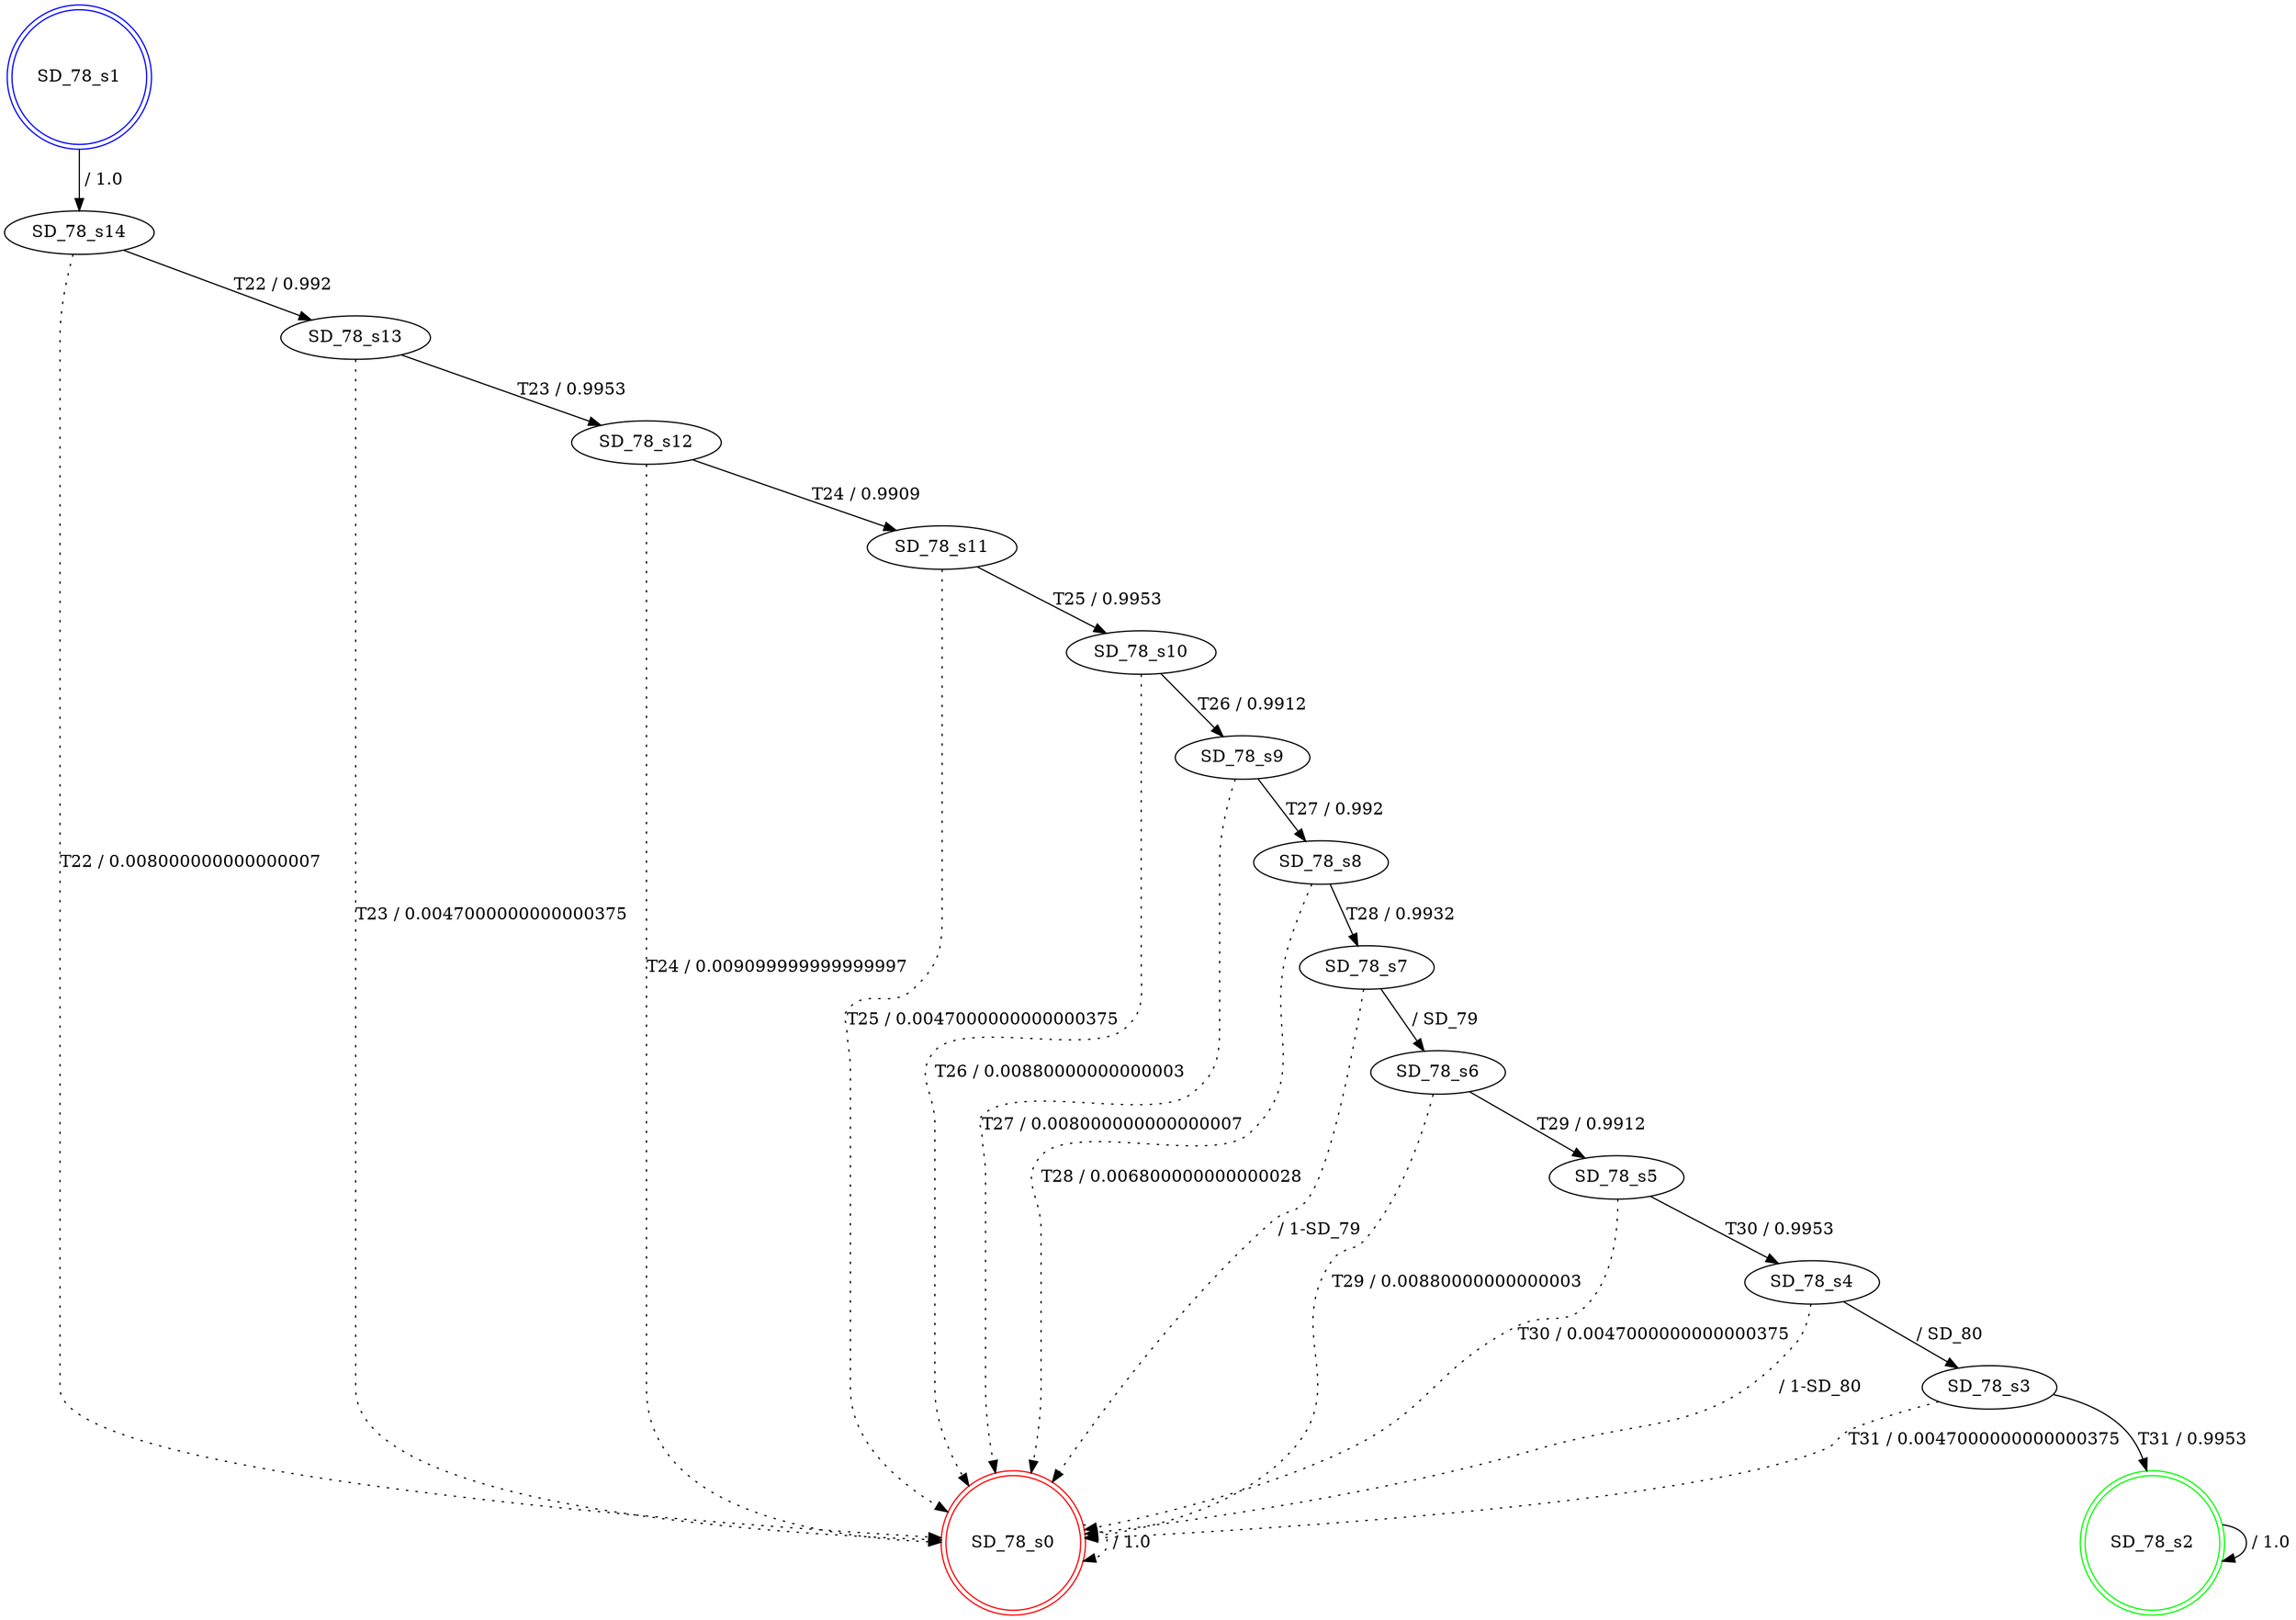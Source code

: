 digraph graphname {
SD_78_s0 [label="SD_78_s0",color=red,shape=doublecircle ];
SD_78_s1 [label="SD_78_s1",color=blue,shape=doublecircle ];
SD_78_s2 [label="SD_78_s2",color=green,shape=doublecircle ];
SD_78_s3 [label="SD_78_s3" ];
SD_78_s4 [label="SD_78_s4" ];
SD_78_s5 [label="SD_78_s5" ];
SD_78_s6 [label="SD_78_s6" ];
SD_78_s7 [label="SD_78_s7" ];
SD_78_s8 [label="SD_78_s8" ];
SD_78_s9 [label="SD_78_s9" ];
SD_78_s10 [label="SD_78_s10" ];
SD_78_s11 [label="SD_78_s11" ];
SD_78_s12 [label="SD_78_s12" ];
SD_78_s13 [label="SD_78_s13" ];
SD_78_s14 [label="SD_78_s14" ];
SD_78_s0 -> SD_78_s0 [label=" / 1.0", style=dotted];
SD_78_s1 -> SD_78_s14 [label=" / 1.0"];
SD_78_s2 -> SD_78_s2 [label=" / 1.0"];
SD_78_s3 -> SD_78_s2 [label="T31 / 0.9953"];
SD_78_s3 -> SD_78_s0 [label="T31 / 0.0047000000000000375", style=dotted];
SD_78_s4 -> SD_78_s3 [label=" / SD_80"];
SD_78_s4 -> SD_78_s0 [label=" / 1-SD_80", style=dotted];
SD_78_s5 -> SD_78_s4 [label="T30 / 0.9953"];
SD_78_s5 -> SD_78_s0 [label="T30 / 0.0047000000000000375", style=dotted];
SD_78_s6 -> SD_78_s5 [label="T29 / 0.9912"];
SD_78_s6 -> SD_78_s0 [label="T29 / 0.00880000000000003", style=dotted];
SD_78_s7 -> SD_78_s6 [label=" / SD_79"];
SD_78_s7 -> SD_78_s0 [label=" / 1-SD_79", style=dotted];
SD_78_s8 -> SD_78_s7 [label="T28 / 0.9932"];
SD_78_s8 -> SD_78_s0 [label="T28 / 0.006800000000000028", style=dotted];
SD_78_s9 -> SD_78_s8 [label="T27 / 0.992"];
SD_78_s9 -> SD_78_s0 [label="T27 / 0.008000000000000007", style=dotted];
SD_78_s10 -> SD_78_s9 [label="T26 / 0.9912"];
SD_78_s10 -> SD_78_s0 [label="T26 / 0.00880000000000003", style=dotted];
SD_78_s11 -> SD_78_s10 [label="T25 / 0.9953"];
SD_78_s11 -> SD_78_s0 [label="T25 / 0.0047000000000000375", style=dotted];
SD_78_s12 -> SD_78_s11 [label="T24 / 0.9909"];
SD_78_s12 -> SD_78_s0 [label="T24 / 0.009099999999999997", style=dotted];
SD_78_s13 -> SD_78_s12 [label="T23 / 0.9953"];
SD_78_s13 -> SD_78_s0 [label="T23 / 0.0047000000000000375", style=dotted];
SD_78_s14 -> SD_78_s13 [label="T22 / 0.992"];
SD_78_s14 -> SD_78_s0 [label="T22 / 0.008000000000000007", style=dotted];
}